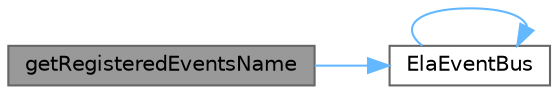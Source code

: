 digraph "getRegisteredEventsName"
{
 // LATEX_PDF_SIZE
  bgcolor="transparent";
  edge [fontname=Helvetica,fontsize=10,labelfontname=Helvetica,labelfontsize=10];
  node [fontname=Helvetica,fontsize=10,shape=box,height=0.2,width=0.4];
  rankdir="LR";
  Node1 [id="Node000001",label="getRegisteredEventsName",height=0.2,width=0.4,color="gray40", fillcolor="grey60", style="filled", fontcolor="black",tooltip="获取已注册的事件名称列表"];
  Node1 -> Node2 [id="edge1_Node000001_Node000002",color="steelblue1",style="solid",tooltip=" "];
  Node2 [id="Node000002",label="ElaEventBus",height=0.2,width=0.4,color="grey40", fillcolor="white", style="filled",URL="$class_ela_event_bus.html#a69bf189ab8a00075765b1084cccec424",tooltip="构造函数，初始化事件总线对象"];
  Node2 -> Node2 [id="edge2_Node000002_Node000002",color="steelblue1",style="solid",tooltip=" "];
}
